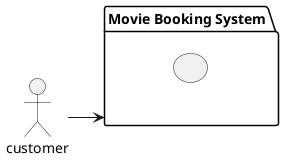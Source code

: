 @startuml

@startuml
left to right direction
actor customer

package "Movie Booking System" as mbs {
    usecase " "
}

customer --> mbs
@enduml

@enduml